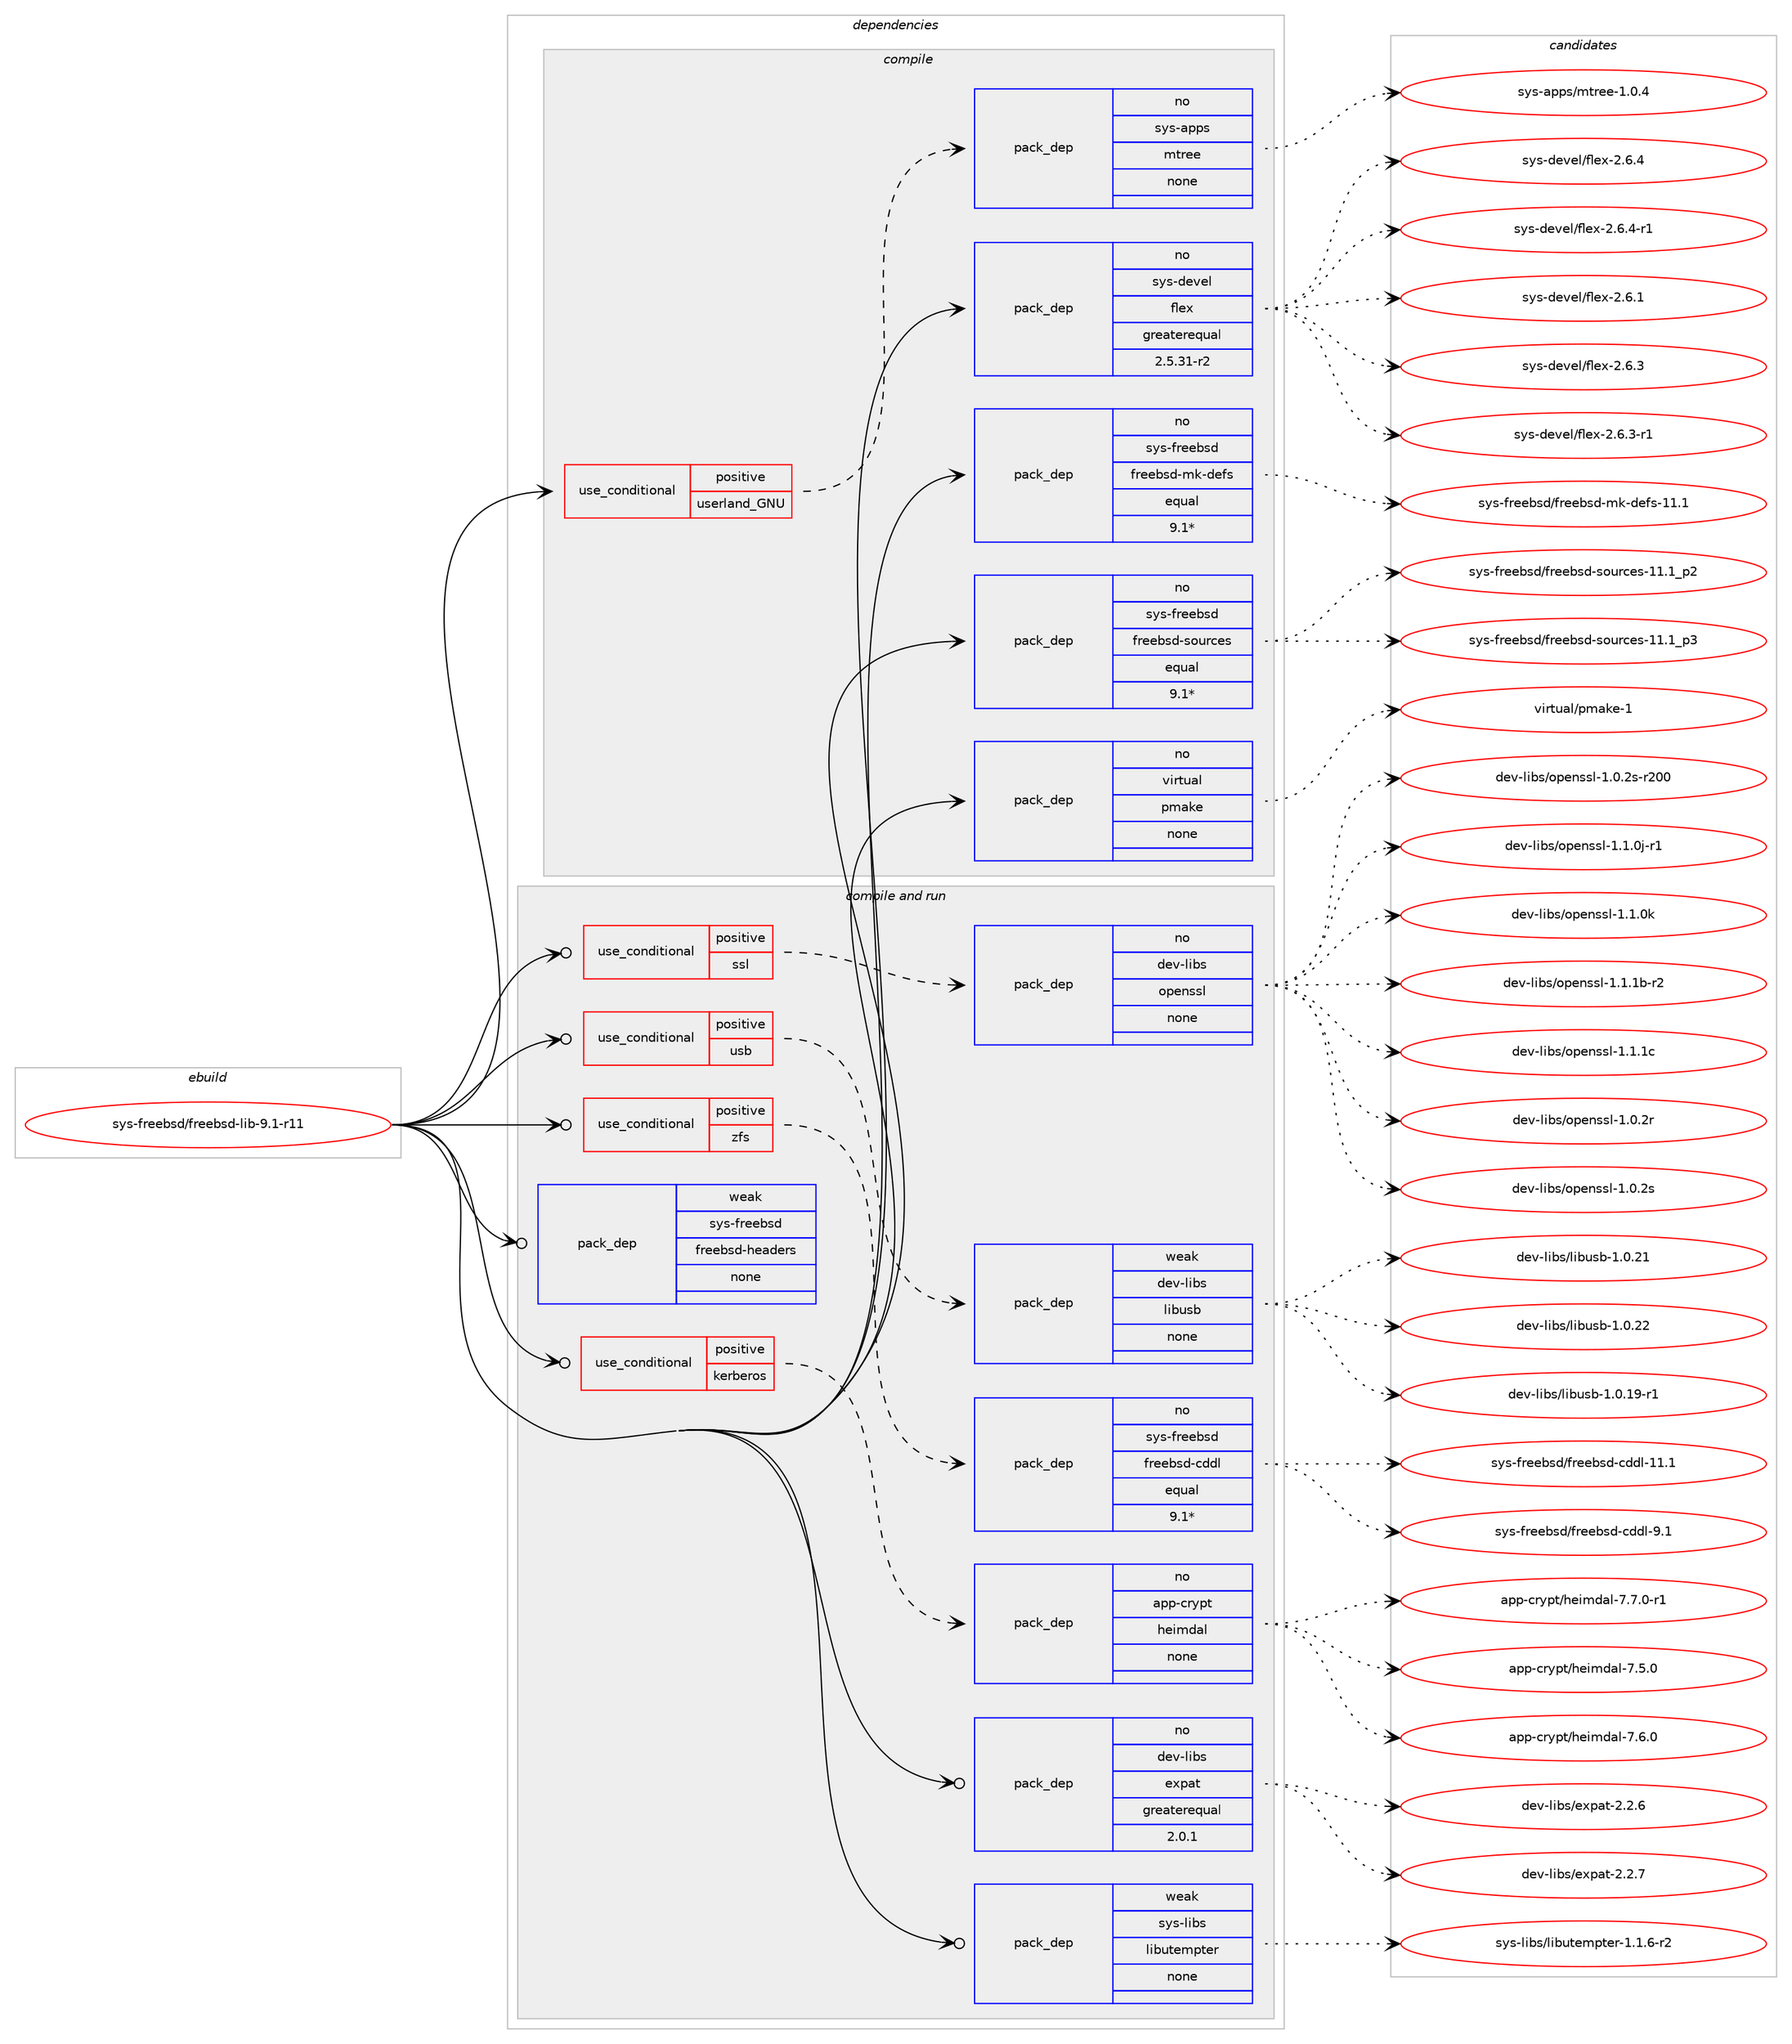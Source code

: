 digraph prolog {

# *************
# Graph options
# *************

newrank=true;
concentrate=true;
compound=true;
graph [rankdir=LR,fontname=Helvetica,fontsize=10,ranksep=1.5];#, ranksep=2.5, nodesep=0.2];
edge  [arrowhead=vee];
node  [fontname=Helvetica,fontsize=10];

# **********
# The ebuild
# **********

subgraph cluster_leftcol {
color=gray;
rank=same;
label=<<i>ebuild</i>>;
id [label="sys-freebsd/freebsd-lib-9.1-r11", color=red, width=4, href="../sys-freebsd/freebsd-lib-9.1-r11.svg"];
}

# ****************
# The dependencies
# ****************

subgraph cluster_midcol {
color=gray;
label=<<i>dependencies</i>>;
subgraph cluster_compile {
fillcolor="#eeeeee";
style=filled;
label=<<i>compile</i>>;
subgraph cond201 {
dependency930 [label=<<TABLE BORDER="0" CELLBORDER="1" CELLSPACING="0" CELLPADDING="4"><TR><TD ROWSPAN="3" CELLPADDING="10">use_conditional</TD></TR><TR><TD>positive</TD></TR><TR><TD>userland_GNU</TD></TR></TABLE>>, shape=none, color=red];
subgraph pack716 {
dependency931 [label=<<TABLE BORDER="0" CELLBORDER="1" CELLSPACING="0" CELLPADDING="4" WIDTH="220"><TR><TD ROWSPAN="6" CELLPADDING="30">pack_dep</TD></TR><TR><TD WIDTH="110">no</TD></TR><TR><TD>sys-apps</TD></TR><TR><TD>mtree</TD></TR><TR><TD>none</TD></TR><TR><TD></TD></TR></TABLE>>, shape=none, color=blue];
}
dependency930:e -> dependency931:w [weight=20,style="dashed",arrowhead="vee"];
}
id:e -> dependency930:w [weight=20,style="solid",arrowhead="vee"];
subgraph pack717 {
dependency932 [label=<<TABLE BORDER="0" CELLBORDER="1" CELLSPACING="0" CELLPADDING="4" WIDTH="220"><TR><TD ROWSPAN="6" CELLPADDING="30">pack_dep</TD></TR><TR><TD WIDTH="110">no</TD></TR><TR><TD>sys-devel</TD></TR><TR><TD>flex</TD></TR><TR><TD>greaterequal</TD></TR><TR><TD>2.5.31-r2</TD></TR></TABLE>>, shape=none, color=blue];
}
id:e -> dependency932:w [weight=20,style="solid",arrowhead="vee"];
subgraph pack718 {
dependency933 [label=<<TABLE BORDER="0" CELLBORDER="1" CELLSPACING="0" CELLPADDING="4" WIDTH="220"><TR><TD ROWSPAN="6" CELLPADDING="30">pack_dep</TD></TR><TR><TD WIDTH="110">no</TD></TR><TR><TD>sys-freebsd</TD></TR><TR><TD>freebsd-mk-defs</TD></TR><TR><TD>equal</TD></TR><TR><TD>9.1*</TD></TR></TABLE>>, shape=none, color=blue];
}
id:e -> dependency933:w [weight=20,style="solid",arrowhead="vee"];
subgraph pack719 {
dependency934 [label=<<TABLE BORDER="0" CELLBORDER="1" CELLSPACING="0" CELLPADDING="4" WIDTH="220"><TR><TD ROWSPAN="6" CELLPADDING="30">pack_dep</TD></TR><TR><TD WIDTH="110">no</TD></TR><TR><TD>sys-freebsd</TD></TR><TR><TD>freebsd-sources</TD></TR><TR><TD>equal</TD></TR><TR><TD>9.1*</TD></TR></TABLE>>, shape=none, color=blue];
}
id:e -> dependency934:w [weight=20,style="solid",arrowhead="vee"];
subgraph pack720 {
dependency935 [label=<<TABLE BORDER="0" CELLBORDER="1" CELLSPACING="0" CELLPADDING="4" WIDTH="220"><TR><TD ROWSPAN="6" CELLPADDING="30">pack_dep</TD></TR><TR><TD WIDTH="110">no</TD></TR><TR><TD>virtual</TD></TR><TR><TD>pmake</TD></TR><TR><TD>none</TD></TR><TR><TD></TD></TR></TABLE>>, shape=none, color=blue];
}
id:e -> dependency935:w [weight=20,style="solid",arrowhead="vee"];
}
subgraph cluster_compileandrun {
fillcolor="#eeeeee";
style=filled;
label=<<i>compile and run</i>>;
subgraph cond202 {
dependency936 [label=<<TABLE BORDER="0" CELLBORDER="1" CELLSPACING="0" CELLPADDING="4"><TR><TD ROWSPAN="3" CELLPADDING="10">use_conditional</TD></TR><TR><TD>positive</TD></TR><TR><TD>kerberos</TD></TR></TABLE>>, shape=none, color=red];
subgraph pack721 {
dependency937 [label=<<TABLE BORDER="0" CELLBORDER="1" CELLSPACING="0" CELLPADDING="4" WIDTH="220"><TR><TD ROWSPAN="6" CELLPADDING="30">pack_dep</TD></TR><TR><TD WIDTH="110">no</TD></TR><TR><TD>app-crypt</TD></TR><TR><TD>heimdal</TD></TR><TR><TD>none</TD></TR><TR><TD></TD></TR></TABLE>>, shape=none, color=blue];
}
dependency936:e -> dependency937:w [weight=20,style="dashed",arrowhead="vee"];
}
id:e -> dependency936:w [weight=20,style="solid",arrowhead="odotvee"];
subgraph cond203 {
dependency938 [label=<<TABLE BORDER="0" CELLBORDER="1" CELLSPACING="0" CELLPADDING="4"><TR><TD ROWSPAN="3" CELLPADDING="10">use_conditional</TD></TR><TR><TD>positive</TD></TR><TR><TD>ssl</TD></TR></TABLE>>, shape=none, color=red];
subgraph pack722 {
dependency939 [label=<<TABLE BORDER="0" CELLBORDER="1" CELLSPACING="0" CELLPADDING="4" WIDTH="220"><TR><TD ROWSPAN="6" CELLPADDING="30">pack_dep</TD></TR><TR><TD WIDTH="110">no</TD></TR><TR><TD>dev-libs</TD></TR><TR><TD>openssl</TD></TR><TR><TD>none</TD></TR><TR><TD></TD></TR></TABLE>>, shape=none, color=blue];
}
dependency938:e -> dependency939:w [weight=20,style="dashed",arrowhead="vee"];
}
id:e -> dependency938:w [weight=20,style="solid",arrowhead="odotvee"];
subgraph cond204 {
dependency940 [label=<<TABLE BORDER="0" CELLBORDER="1" CELLSPACING="0" CELLPADDING="4"><TR><TD ROWSPAN="3" CELLPADDING="10">use_conditional</TD></TR><TR><TD>positive</TD></TR><TR><TD>usb</TD></TR></TABLE>>, shape=none, color=red];
subgraph pack723 {
dependency941 [label=<<TABLE BORDER="0" CELLBORDER="1" CELLSPACING="0" CELLPADDING="4" WIDTH="220"><TR><TD ROWSPAN="6" CELLPADDING="30">pack_dep</TD></TR><TR><TD WIDTH="110">weak</TD></TR><TR><TD>dev-libs</TD></TR><TR><TD>libusb</TD></TR><TR><TD>none</TD></TR><TR><TD></TD></TR></TABLE>>, shape=none, color=blue];
}
dependency940:e -> dependency941:w [weight=20,style="dashed",arrowhead="vee"];
}
id:e -> dependency940:w [weight=20,style="solid",arrowhead="odotvee"];
subgraph cond205 {
dependency942 [label=<<TABLE BORDER="0" CELLBORDER="1" CELLSPACING="0" CELLPADDING="4"><TR><TD ROWSPAN="3" CELLPADDING="10">use_conditional</TD></TR><TR><TD>positive</TD></TR><TR><TD>zfs</TD></TR></TABLE>>, shape=none, color=red];
subgraph pack724 {
dependency943 [label=<<TABLE BORDER="0" CELLBORDER="1" CELLSPACING="0" CELLPADDING="4" WIDTH="220"><TR><TD ROWSPAN="6" CELLPADDING="30">pack_dep</TD></TR><TR><TD WIDTH="110">no</TD></TR><TR><TD>sys-freebsd</TD></TR><TR><TD>freebsd-cddl</TD></TR><TR><TD>equal</TD></TR><TR><TD>9.1*</TD></TR></TABLE>>, shape=none, color=blue];
}
dependency942:e -> dependency943:w [weight=20,style="dashed",arrowhead="vee"];
}
id:e -> dependency942:w [weight=20,style="solid",arrowhead="odotvee"];
subgraph pack725 {
dependency944 [label=<<TABLE BORDER="0" CELLBORDER="1" CELLSPACING="0" CELLPADDING="4" WIDTH="220"><TR><TD ROWSPAN="6" CELLPADDING="30">pack_dep</TD></TR><TR><TD WIDTH="110">no</TD></TR><TR><TD>dev-libs</TD></TR><TR><TD>expat</TD></TR><TR><TD>greaterequal</TD></TR><TR><TD>2.0.1</TD></TR></TABLE>>, shape=none, color=blue];
}
id:e -> dependency944:w [weight=20,style="solid",arrowhead="odotvee"];
subgraph pack726 {
dependency945 [label=<<TABLE BORDER="0" CELLBORDER="1" CELLSPACING="0" CELLPADDING="4" WIDTH="220"><TR><TD ROWSPAN="6" CELLPADDING="30">pack_dep</TD></TR><TR><TD WIDTH="110">weak</TD></TR><TR><TD>sys-freebsd</TD></TR><TR><TD>freebsd-headers</TD></TR><TR><TD>none</TD></TR><TR><TD></TD></TR></TABLE>>, shape=none, color=blue];
}
id:e -> dependency945:w [weight=20,style="solid",arrowhead="odotvee"];
subgraph pack727 {
dependency946 [label=<<TABLE BORDER="0" CELLBORDER="1" CELLSPACING="0" CELLPADDING="4" WIDTH="220"><TR><TD ROWSPAN="6" CELLPADDING="30">pack_dep</TD></TR><TR><TD WIDTH="110">weak</TD></TR><TR><TD>sys-libs</TD></TR><TR><TD>libutempter</TD></TR><TR><TD>none</TD></TR><TR><TD></TD></TR></TABLE>>, shape=none, color=blue];
}
id:e -> dependency946:w [weight=20,style="solid",arrowhead="odotvee"];
}
subgraph cluster_run {
fillcolor="#eeeeee";
style=filled;
label=<<i>run</i>>;
}
}

# **************
# The candidates
# **************

subgraph cluster_choices {
rank=same;
color=gray;
label=<<i>candidates</i>>;

subgraph choice716 {
color=black;
nodesep=1;
choice115121115459711211211547109116114101101454946484652 [label="sys-apps/mtree-1.0.4", color=red, width=4,href="../sys-apps/mtree-1.0.4.svg"];
dependency931:e -> choice115121115459711211211547109116114101101454946484652:w [style=dotted,weight="100"];
}
subgraph choice717 {
color=black;
nodesep=1;
choice1151211154510010111810110847102108101120455046544649 [label="sys-devel/flex-2.6.1", color=red, width=4,href="../sys-devel/flex-2.6.1.svg"];
choice1151211154510010111810110847102108101120455046544651 [label="sys-devel/flex-2.6.3", color=red, width=4,href="../sys-devel/flex-2.6.3.svg"];
choice11512111545100101118101108471021081011204550465446514511449 [label="sys-devel/flex-2.6.3-r1", color=red, width=4,href="../sys-devel/flex-2.6.3-r1.svg"];
choice1151211154510010111810110847102108101120455046544652 [label="sys-devel/flex-2.6.4", color=red, width=4,href="../sys-devel/flex-2.6.4.svg"];
choice11512111545100101118101108471021081011204550465446524511449 [label="sys-devel/flex-2.6.4-r1", color=red, width=4,href="../sys-devel/flex-2.6.4-r1.svg"];
dependency932:e -> choice1151211154510010111810110847102108101120455046544649:w [style=dotted,weight="100"];
dependency932:e -> choice1151211154510010111810110847102108101120455046544651:w [style=dotted,weight="100"];
dependency932:e -> choice11512111545100101118101108471021081011204550465446514511449:w [style=dotted,weight="100"];
dependency932:e -> choice1151211154510010111810110847102108101120455046544652:w [style=dotted,weight="100"];
dependency932:e -> choice11512111545100101118101108471021081011204550465446524511449:w [style=dotted,weight="100"];
}
subgraph choice718 {
color=black;
nodesep=1;
choice1151211154510211410110198115100471021141011019811510045109107451001011021154549494649 [label="sys-freebsd/freebsd-mk-defs-11.1", color=red, width=4,href="../sys-freebsd/freebsd-mk-defs-11.1.svg"];
dependency933:e -> choice1151211154510211410110198115100471021141011019811510045109107451001011021154549494649:w [style=dotted,weight="100"];
}
subgraph choice719 {
color=black;
nodesep=1;
choice11512111545102114101101981151004710211410110198115100451151111171149910111545494946499511250 [label="sys-freebsd/freebsd-sources-11.1_p2", color=red, width=4,href="../sys-freebsd/freebsd-sources-11.1_p2.svg"];
choice11512111545102114101101981151004710211410110198115100451151111171149910111545494946499511251 [label="sys-freebsd/freebsd-sources-11.1_p3", color=red, width=4,href="../sys-freebsd/freebsd-sources-11.1_p3.svg"];
dependency934:e -> choice11512111545102114101101981151004710211410110198115100451151111171149910111545494946499511250:w [style=dotted,weight="100"];
dependency934:e -> choice11512111545102114101101981151004710211410110198115100451151111171149910111545494946499511251:w [style=dotted,weight="100"];
}
subgraph choice720 {
color=black;
nodesep=1;
choice1181051141161179710847112109971071014549 [label="virtual/pmake-1", color=red, width=4,href="../virtual/pmake-1.svg"];
dependency935:e -> choice1181051141161179710847112109971071014549:w [style=dotted,weight="100"];
}
subgraph choice721 {
color=black;
nodesep=1;
choice9711211245991141211121164710410110510910097108455546534648 [label="app-crypt/heimdal-7.5.0", color=red, width=4,href="../app-crypt/heimdal-7.5.0.svg"];
choice9711211245991141211121164710410110510910097108455546544648 [label="app-crypt/heimdal-7.6.0", color=red, width=4,href="../app-crypt/heimdal-7.6.0.svg"];
choice97112112459911412111211647104101105109100971084555465546484511449 [label="app-crypt/heimdal-7.7.0-r1", color=red, width=4,href="../app-crypt/heimdal-7.7.0-r1.svg"];
dependency937:e -> choice9711211245991141211121164710410110510910097108455546534648:w [style=dotted,weight="100"];
dependency937:e -> choice9711211245991141211121164710410110510910097108455546544648:w [style=dotted,weight="100"];
dependency937:e -> choice97112112459911412111211647104101105109100971084555465546484511449:w [style=dotted,weight="100"];
}
subgraph choice722 {
color=black;
nodesep=1;
choice100101118451081059811547111112101110115115108454946484650114 [label="dev-libs/openssl-1.0.2r", color=red, width=4,href="../dev-libs/openssl-1.0.2r.svg"];
choice100101118451081059811547111112101110115115108454946484650115 [label="dev-libs/openssl-1.0.2s", color=red, width=4,href="../dev-libs/openssl-1.0.2s.svg"];
choice10010111845108105981154711111210111011511510845494648465011545114504848 [label="dev-libs/openssl-1.0.2s-r200", color=red, width=4,href="../dev-libs/openssl-1.0.2s-r200.svg"];
choice1001011184510810598115471111121011101151151084549464946481064511449 [label="dev-libs/openssl-1.1.0j-r1", color=red, width=4,href="../dev-libs/openssl-1.1.0j-r1.svg"];
choice100101118451081059811547111112101110115115108454946494648107 [label="dev-libs/openssl-1.1.0k", color=red, width=4,href="../dev-libs/openssl-1.1.0k.svg"];
choice100101118451081059811547111112101110115115108454946494649984511450 [label="dev-libs/openssl-1.1.1b-r2", color=red, width=4,href="../dev-libs/openssl-1.1.1b-r2.svg"];
choice10010111845108105981154711111210111011511510845494649464999 [label="dev-libs/openssl-1.1.1c", color=red, width=4,href="../dev-libs/openssl-1.1.1c.svg"];
dependency939:e -> choice100101118451081059811547111112101110115115108454946484650114:w [style=dotted,weight="100"];
dependency939:e -> choice100101118451081059811547111112101110115115108454946484650115:w [style=dotted,weight="100"];
dependency939:e -> choice10010111845108105981154711111210111011511510845494648465011545114504848:w [style=dotted,weight="100"];
dependency939:e -> choice1001011184510810598115471111121011101151151084549464946481064511449:w [style=dotted,weight="100"];
dependency939:e -> choice100101118451081059811547111112101110115115108454946494648107:w [style=dotted,weight="100"];
dependency939:e -> choice100101118451081059811547111112101110115115108454946494649984511450:w [style=dotted,weight="100"];
dependency939:e -> choice10010111845108105981154711111210111011511510845494649464999:w [style=dotted,weight="100"];
}
subgraph choice723 {
color=black;
nodesep=1;
choice1001011184510810598115471081059811711598454946484649574511449 [label="dev-libs/libusb-1.0.19-r1", color=red, width=4,href="../dev-libs/libusb-1.0.19-r1.svg"];
choice100101118451081059811547108105981171159845494648465049 [label="dev-libs/libusb-1.0.21", color=red, width=4,href="../dev-libs/libusb-1.0.21.svg"];
choice100101118451081059811547108105981171159845494648465050 [label="dev-libs/libusb-1.0.22", color=red, width=4,href="../dev-libs/libusb-1.0.22.svg"];
dependency941:e -> choice1001011184510810598115471081059811711598454946484649574511449:w [style=dotted,weight="100"];
dependency941:e -> choice100101118451081059811547108105981171159845494648465049:w [style=dotted,weight="100"];
dependency941:e -> choice100101118451081059811547108105981171159845494648465050:w [style=dotted,weight="100"];
}
subgraph choice724 {
color=black;
nodesep=1;
choice1151211154510211410110198115100471021141011019811510045991001001084549494649 [label="sys-freebsd/freebsd-cddl-11.1", color=red, width=4,href="../sys-freebsd/freebsd-cddl-11.1.svg"];
choice11512111545102114101101981151004710211410110198115100459910010010845574649 [label="sys-freebsd/freebsd-cddl-9.1", color=red, width=4,href="../sys-freebsd/freebsd-cddl-9.1.svg"];
dependency943:e -> choice1151211154510211410110198115100471021141011019811510045991001001084549494649:w [style=dotted,weight="100"];
dependency943:e -> choice11512111545102114101101981151004710211410110198115100459910010010845574649:w [style=dotted,weight="100"];
}
subgraph choice725 {
color=black;
nodesep=1;
choice10010111845108105981154710112011297116455046504654 [label="dev-libs/expat-2.2.6", color=red, width=4,href="../dev-libs/expat-2.2.6.svg"];
choice10010111845108105981154710112011297116455046504655 [label="dev-libs/expat-2.2.7", color=red, width=4,href="../dev-libs/expat-2.2.7.svg"];
dependency944:e -> choice10010111845108105981154710112011297116455046504654:w [style=dotted,weight="100"];
dependency944:e -> choice10010111845108105981154710112011297116455046504655:w [style=dotted,weight="100"];
}
subgraph choice726 {
color=black;
nodesep=1;
}
subgraph choice727 {
color=black;
nodesep=1;
choice115121115451081059811547108105981171161011091121161011144549464946544511450 [label="sys-libs/libutempter-1.1.6-r2", color=red, width=4,href="../sys-libs/libutempter-1.1.6-r2.svg"];
dependency946:e -> choice115121115451081059811547108105981171161011091121161011144549464946544511450:w [style=dotted,weight="100"];
}
}

}
